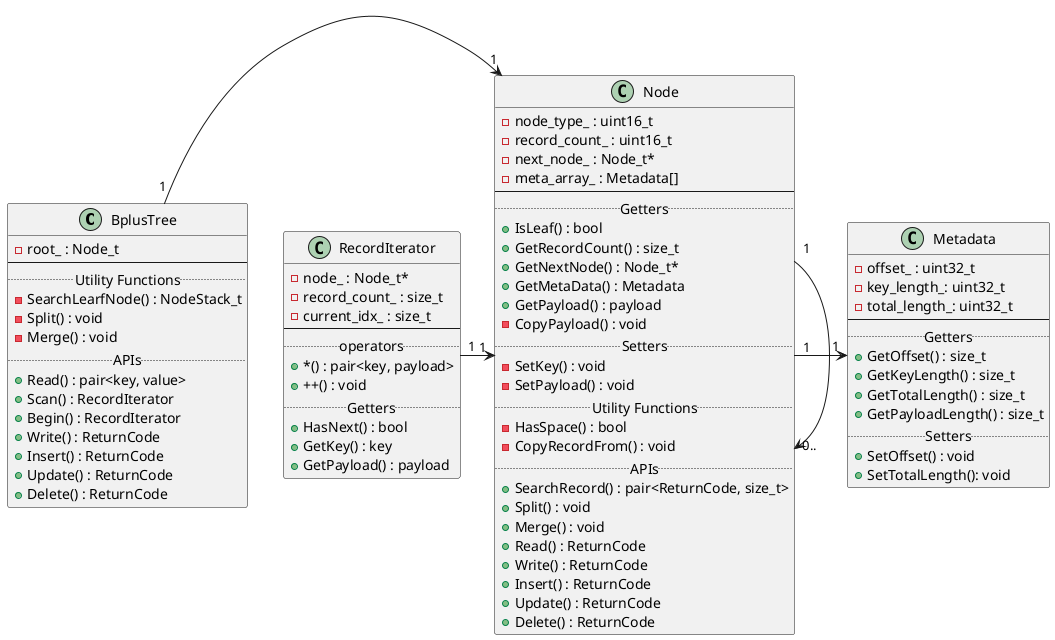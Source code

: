 @startuml

class BplusTree{
  -root_ : Node_t
--
.. Utility Functions ..
  -SearchLearfNode() : NodeStack_t
  -Split() : void
  -Merge() : void
.. APIs ..
  +Read() : pair<key, value>
  +Scan() : RecordIterator
  +Begin() : RecordIterator
  +Write() : ReturnCode
  +Insert() : ReturnCode
  +Update() : ReturnCode
  +Delete() : ReturnCode
}

class Node{
  -node_type_ : uint16_t
  -record_count_ : uint16_t
  -next_node_ : Node_t*
  -meta_array_ : Metadata[]
--
.. Getters ..
  +IsLeaf() : bool
  +GetRecordCount() : size_t
  +GetNextNode() : Node_t*
  +GetMetaData() : Metadata
  +GetPayload() : payload
  -CopyPayload() : void
.. Setters ..
  -SetKey() : void
  -SetPayload() : void
.. Utility Functions ..
  -HasSpace() : bool
  -CopyRecordFrom() : void
.. APIs ..
  +SearchRecord() : pair<ReturnCode, size_t>
  +Split() : void
  +Merge() : void
  +Read() : ReturnCode
  +Write() : ReturnCode
  +Insert() : ReturnCode
  +Update() : ReturnCode
  +Delete() : ReturnCode
}

class Metadata{
  -offset_ : uint32_t
  -key_length_: uint32_t
  -total_length_: uint32_t
--
.. Getters ..
  +GetOffset() : size_t
  +GetKeyLength() : size_t
  +GetTotalLength() : size_t
  +GetPayloadLength() : size_t
.. Setters ..
  +SetOffset() : void
  +SetTotalLength(): void
}

class RecordIterator{
  -node_ : Node_t*
  -record_count_ : size_t
  -current_idx_ : size_t
--
.. operators ..
  + *() : pair<key, payload>
  + ++() : void
.. Getters ..
  +HasNext() : bool
  +GetKey() : key
  +GetPayload() : payload
}

BplusTree "1" -> "1" Node
Node "1" -> "1" Metadata
Node "1" -> "0.." Node
RecordIterator "1" -> "1" Node

@enduml
